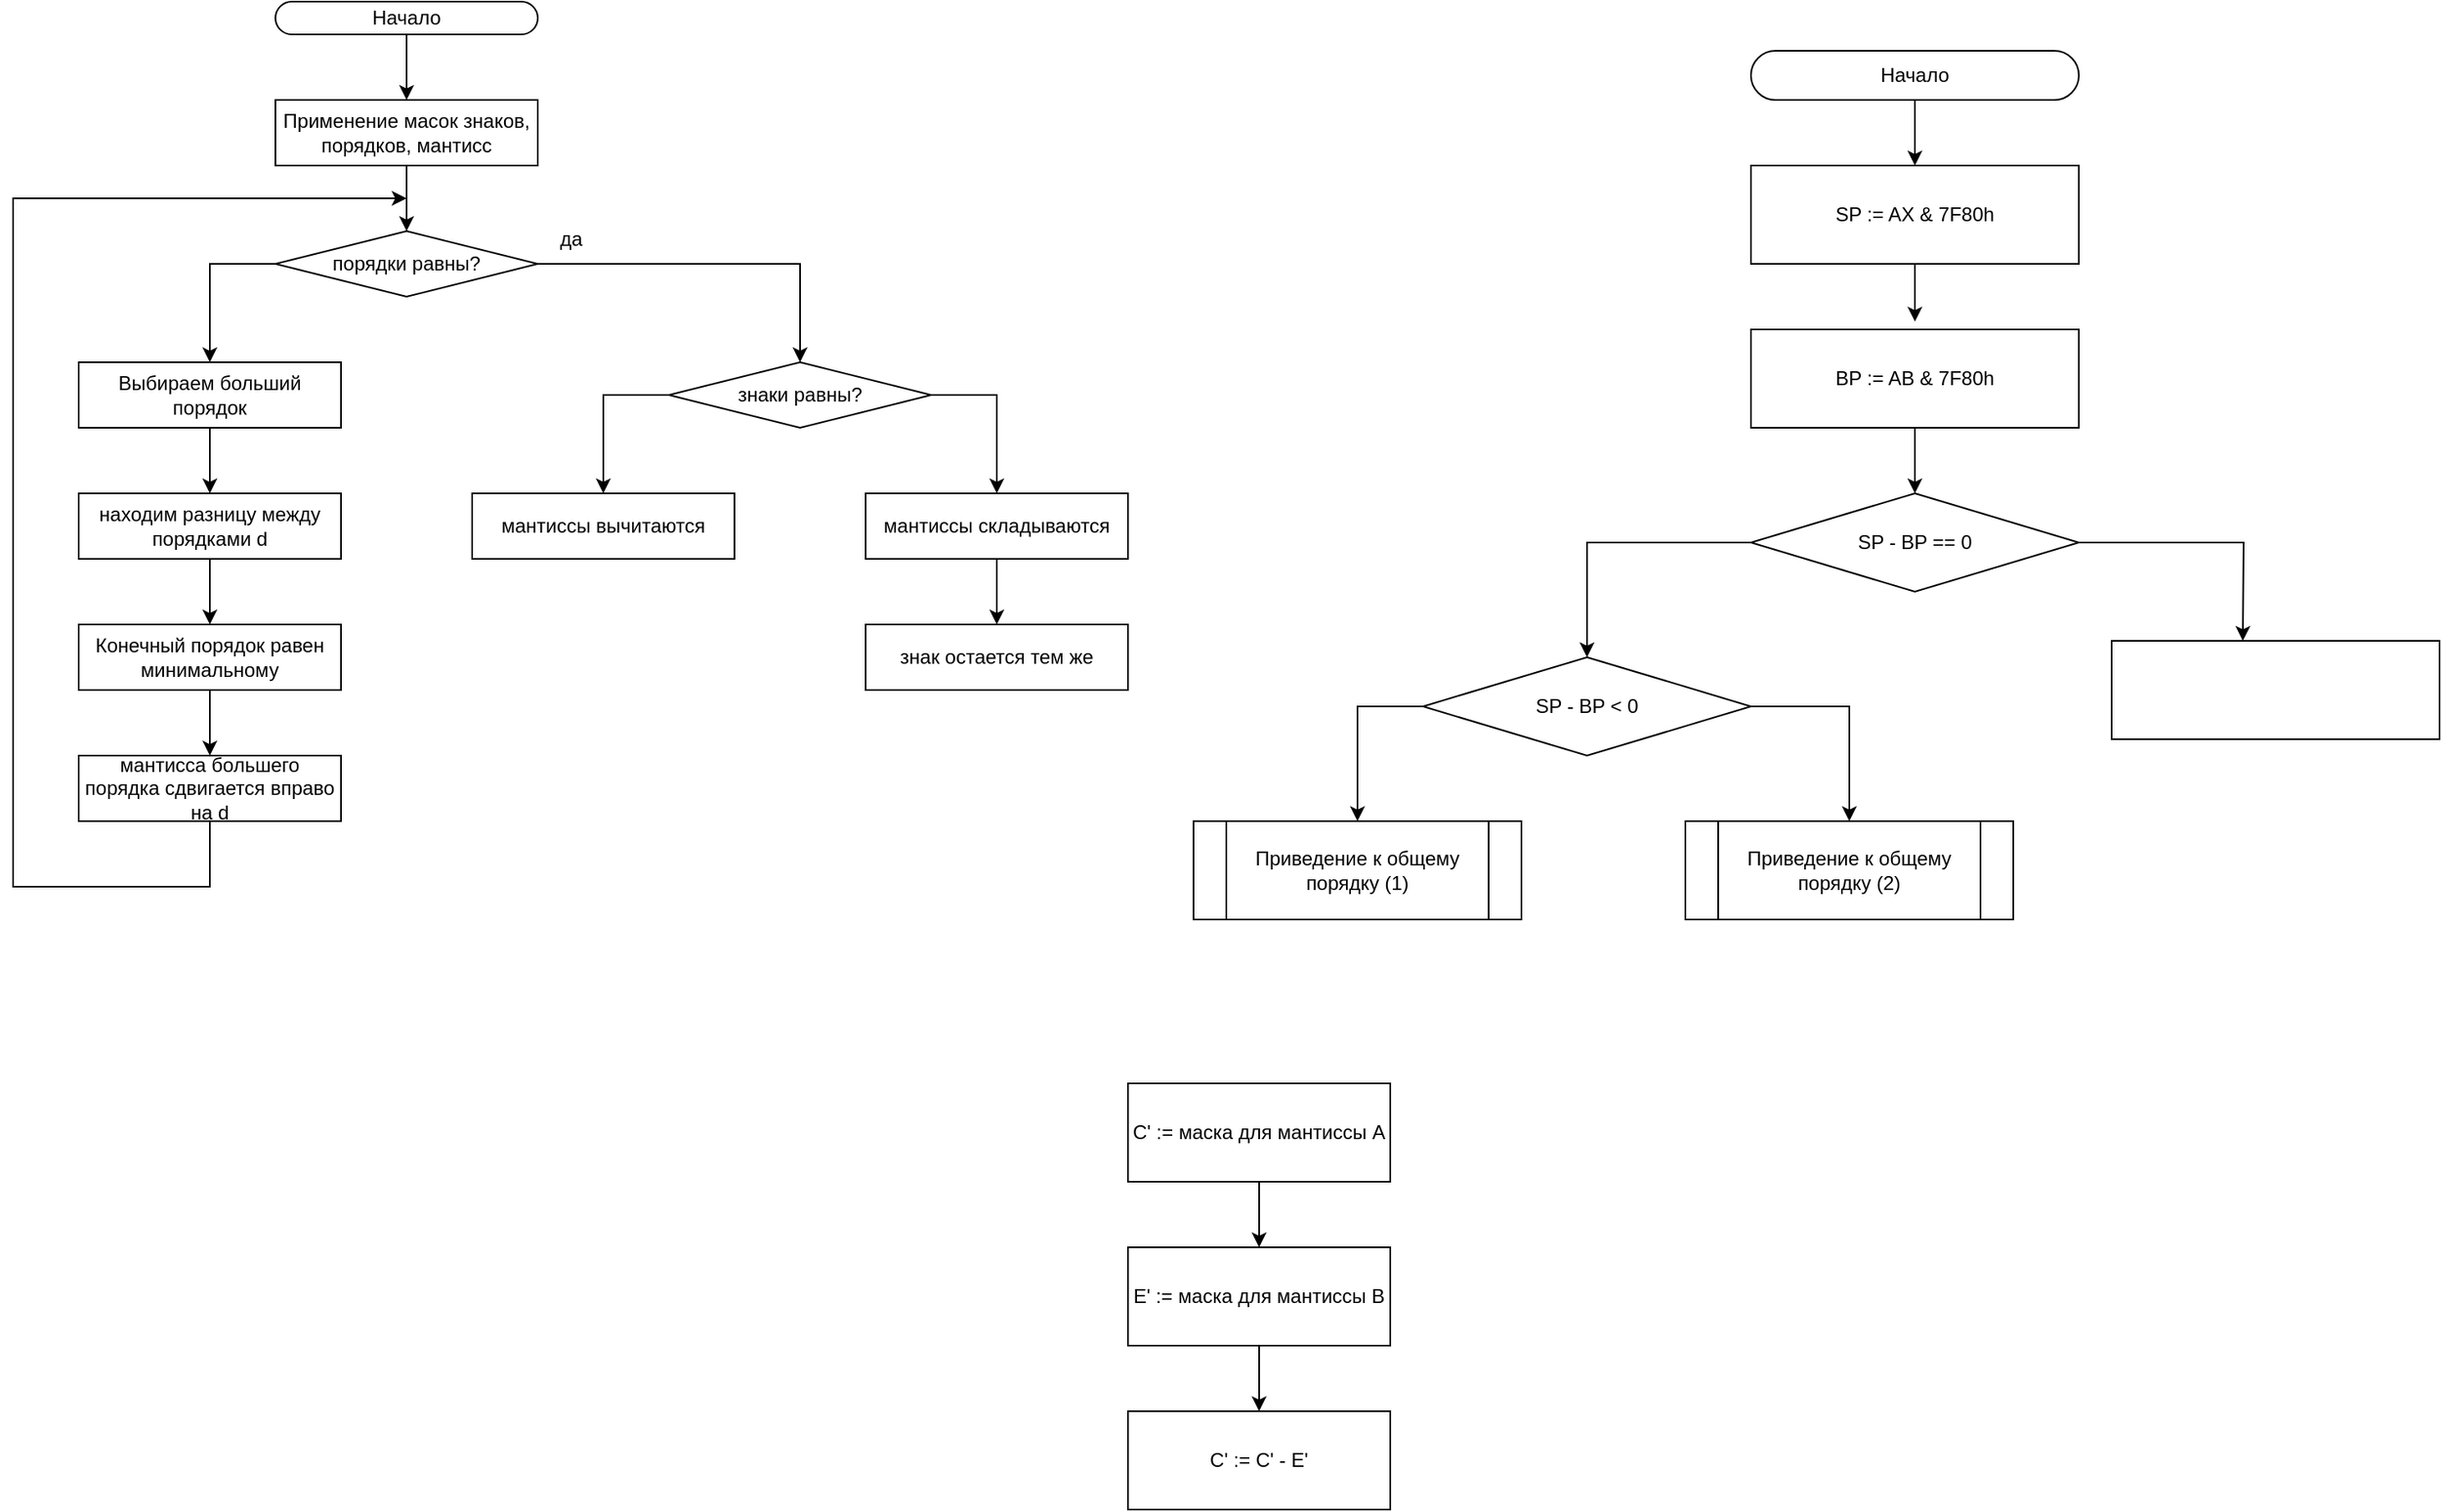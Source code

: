 <mxfile version="21.2.1" type="device">
  <diagram name="Страница 1" id="q08RRU6LAm0haxbX6bL5">
    <mxGraphModel dx="2006" dy="1795" grid="1" gridSize="10" guides="1" tooltips="1" connect="1" arrows="1" fold="1" page="1" pageScale="1" pageWidth="827" pageHeight="1169" math="0" shadow="0">
      <root>
        <mxCell id="0" />
        <mxCell id="1" parent="0" />
        <mxCell id="05Ou3zAOLIOhpcIAH8eV-54" style="edgeStyle=orthogonalEdgeStyle;rounded=0;orthogonalLoop=1;jettySize=auto;html=1;entryX=0.5;entryY=0;entryDx=0;entryDy=0;" edge="1" parent="1" source="05Ou3zAOLIOhpcIAH8eV-50" target="05Ou3zAOLIOhpcIAH8eV-51">
          <mxGeometry relative="1" as="geometry" />
        </mxCell>
        <mxCell id="05Ou3zAOLIOhpcIAH8eV-50" value="Начало" style="rounded=1;whiteSpace=wrap;html=1;arcSize=50;" vertex="1" parent="1">
          <mxGeometry x="260" y="10" width="200" height="30" as="geometry" />
        </mxCell>
        <mxCell id="05Ou3zAOLIOhpcIAH8eV-53" style="edgeStyle=orthogonalEdgeStyle;rounded=0;orthogonalLoop=1;jettySize=auto;html=1;entryX=0.5;entryY=-0.08;entryDx=0;entryDy=0;entryPerimeter=0;" edge="1" parent="1" source="05Ou3zAOLIOhpcIAH8eV-51" target="05Ou3zAOLIOhpcIAH8eV-52">
          <mxGeometry relative="1" as="geometry" />
        </mxCell>
        <mxCell id="05Ou3zAOLIOhpcIAH8eV-51" value="SP := AX &amp;amp; 7F80h" style="rounded=0;whiteSpace=wrap;html=1;" vertex="1" parent="1">
          <mxGeometry x="260" y="80" width="200" height="60" as="geometry" />
        </mxCell>
        <mxCell id="05Ou3zAOLIOhpcIAH8eV-57" style="edgeStyle=orthogonalEdgeStyle;rounded=0;orthogonalLoop=1;jettySize=auto;html=1;entryX=0.5;entryY=0;entryDx=0;entryDy=0;" edge="1" parent="1" source="05Ou3zAOLIOhpcIAH8eV-52" target="05Ou3zAOLIOhpcIAH8eV-55">
          <mxGeometry relative="1" as="geometry" />
        </mxCell>
        <mxCell id="05Ou3zAOLIOhpcIAH8eV-52" value="BP := AB &amp;amp; 7F80h" style="rounded=0;whiteSpace=wrap;html=1;" vertex="1" parent="1">
          <mxGeometry x="260" y="180" width="200" height="60" as="geometry" />
        </mxCell>
        <mxCell id="05Ou3zAOLIOhpcIAH8eV-58" style="edgeStyle=orthogonalEdgeStyle;rounded=0;orthogonalLoop=1;jettySize=auto;html=1;entryX=0.5;entryY=0;entryDx=0;entryDy=0;exitX=0;exitY=0.5;exitDx=0;exitDy=0;" edge="1" parent="1" source="05Ou3zAOLIOhpcIAH8eV-55" target="05Ou3zAOLIOhpcIAH8eV-56">
          <mxGeometry relative="1" as="geometry" />
        </mxCell>
        <mxCell id="05Ou3zAOLIOhpcIAH8eV-60" style="edgeStyle=orthogonalEdgeStyle;rounded=0;orthogonalLoop=1;jettySize=auto;html=1;entryX=0.5;entryY=0;entryDx=0;entryDy=0;exitX=1;exitY=0.5;exitDx=0;exitDy=0;" edge="1" parent="1" source="05Ou3zAOLIOhpcIAH8eV-55">
          <mxGeometry relative="1" as="geometry">
            <mxPoint x="560" y="370" as="targetPoint" />
          </mxGeometry>
        </mxCell>
        <mxCell id="05Ou3zAOLIOhpcIAH8eV-55" value="SP - BP == 0" style="rhombus;whiteSpace=wrap;html=1;" vertex="1" parent="1">
          <mxGeometry x="260" y="280" width="200" height="60" as="geometry" />
        </mxCell>
        <mxCell id="05Ou3zAOLIOhpcIAH8eV-62" style="edgeStyle=orthogonalEdgeStyle;rounded=0;orthogonalLoop=1;jettySize=auto;html=1;entryX=0.5;entryY=0;entryDx=0;entryDy=0;exitX=0;exitY=0.5;exitDx=0;exitDy=0;" edge="1" parent="1" source="05Ou3zAOLIOhpcIAH8eV-56" target="05Ou3zAOLIOhpcIAH8eV-61">
          <mxGeometry relative="1" as="geometry" />
        </mxCell>
        <mxCell id="05Ou3zAOLIOhpcIAH8eV-64" style="edgeStyle=orthogonalEdgeStyle;rounded=0;orthogonalLoop=1;jettySize=auto;html=1;exitX=1;exitY=0.5;exitDx=0;exitDy=0;" edge="1" parent="1" source="05Ou3zAOLIOhpcIAH8eV-56" target="05Ou3zAOLIOhpcIAH8eV-63">
          <mxGeometry relative="1" as="geometry" />
        </mxCell>
        <mxCell id="05Ou3zAOLIOhpcIAH8eV-56" value="SP - BP &amp;lt; 0" style="rhombus;whiteSpace=wrap;html=1;" vertex="1" parent="1">
          <mxGeometry x="60" y="380" width="200" height="60" as="geometry" />
        </mxCell>
        <mxCell id="05Ou3zAOLIOhpcIAH8eV-61" value="Приведение к общему порядку (1)" style="shape=process;whiteSpace=wrap;html=1;backgroundOutline=1;size=0.1;" vertex="1" parent="1">
          <mxGeometry x="-80" y="480" width="200" height="60" as="geometry" />
        </mxCell>
        <mxCell id="05Ou3zAOLIOhpcIAH8eV-63" value="Приведение к общему порядку (2)" style="shape=process;whiteSpace=wrap;html=1;backgroundOutline=1;size=0.1;" vertex="1" parent="1">
          <mxGeometry x="220" y="480" width="200" height="60" as="geometry" />
        </mxCell>
        <mxCell id="05Ou3zAOLIOhpcIAH8eV-65" value="&amp;nbsp;" style="rounded=0;whiteSpace=wrap;html=1;" vertex="1" parent="1">
          <mxGeometry x="480" y="370" width="200" height="60" as="geometry" />
        </mxCell>
        <mxCell id="05Ou3zAOLIOhpcIAH8eV-105" style="edgeStyle=orthogonalEdgeStyle;rounded=0;orthogonalLoop=1;jettySize=auto;html=1;" edge="1" parent="1" source="05Ou3zAOLIOhpcIAH8eV-66" target="05Ou3zAOLIOhpcIAH8eV-103">
          <mxGeometry relative="1" as="geometry" />
        </mxCell>
        <mxCell id="05Ou3zAOLIOhpcIAH8eV-66" value="Начало" style="rounded=1;whiteSpace=wrap;html=1;arcSize=50;" vertex="1" parent="1">
          <mxGeometry x="-640" y="-20" width="160" height="20" as="geometry" />
        </mxCell>
        <mxCell id="05Ou3zAOLIOhpcIAH8eV-76" style="edgeStyle=orthogonalEdgeStyle;rounded=0;orthogonalLoop=1;jettySize=auto;html=1;entryX=0.5;entryY=0;entryDx=0;entryDy=0;" edge="1" parent="1" source="05Ou3zAOLIOhpcIAH8eV-73" target="05Ou3zAOLIOhpcIAH8eV-74">
          <mxGeometry relative="1" as="geometry" />
        </mxCell>
        <mxCell id="05Ou3zAOLIOhpcIAH8eV-73" value="C&#39; := маска для мантиссы A" style="rounded=0;whiteSpace=wrap;html=1;" vertex="1" parent="1">
          <mxGeometry x="-120" y="640" width="160" height="60" as="geometry" />
        </mxCell>
        <mxCell id="05Ou3zAOLIOhpcIAH8eV-78" style="edgeStyle=orthogonalEdgeStyle;rounded=0;orthogonalLoop=1;jettySize=auto;html=1;" edge="1" parent="1" source="05Ou3zAOLIOhpcIAH8eV-74" target="05Ou3zAOLIOhpcIAH8eV-77">
          <mxGeometry relative="1" as="geometry" />
        </mxCell>
        <mxCell id="05Ou3zAOLIOhpcIAH8eV-74" value="E&#39; := маска для мантиссы B" style="rounded=0;whiteSpace=wrap;html=1;" vertex="1" parent="1">
          <mxGeometry x="-120" y="740" width="160" height="60" as="geometry" />
        </mxCell>
        <mxCell id="05Ou3zAOLIOhpcIAH8eV-77" value="C&#39; := C&#39; - E&#39;" style="rounded=0;whiteSpace=wrap;html=1;" vertex="1" parent="1">
          <mxGeometry x="-120" y="840" width="160" height="60" as="geometry" />
        </mxCell>
        <mxCell id="05Ou3zAOLIOhpcIAH8eV-92" style="edgeStyle=orthogonalEdgeStyle;rounded=0;orthogonalLoop=1;jettySize=auto;html=1;entryX=0.5;entryY=0;entryDx=0;entryDy=0;exitX=1;exitY=0.5;exitDx=0;exitDy=0;" edge="1" parent="1" source="05Ou3zAOLIOhpcIAH8eV-85" target="05Ou3zAOLIOhpcIAH8eV-87">
          <mxGeometry relative="1" as="geometry" />
        </mxCell>
        <mxCell id="05Ou3zAOLIOhpcIAH8eV-106" style="edgeStyle=orthogonalEdgeStyle;rounded=0;orthogonalLoop=1;jettySize=auto;html=1;entryX=0.5;entryY=0;entryDx=0;entryDy=0;exitX=0;exitY=0.5;exitDx=0;exitDy=0;" edge="1" parent="1" source="05Ou3zAOLIOhpcIAH8eV-85" target="05Ou3zAOLIOhpcIAH8eV-99">
          <mxGeometry relative="1" as="geometry" />
        </mxCell>
        <mxCell id="05Ou3zAOLIOhpcIAH8eV-85" value="порядки равны?" style="rhombus;whiteSpace=wrap;html=1;" vertex="1" parent="1">
          <mxGeometry x="-640" y="120" width="160" height="40" as="geometry" />
        </mxCell>
        <mxCell id="05Ou3zAOLIOhpcIAH8eV-90" style="edgeStyle=orthogonalEdgeStyle;rounded=0;orthogonalLoop=1;jettySize=auto;html=1;exitX=0;exitY=0.5;exitDx=0;exitDy=0;" edge="1" parent="1" source="05Ou3zAOLIOhpcIAH8eV-87" target="05Ou3zAOLIOhpcIAH8eV-88">
          <mxGeometry relative="1" as="geometry" />
        </mxCell>
        <mxCell id="05Ou3zAOLIOhpcIAH8eV-91" style="edgeStyle=orthogonalEdgeStyle;rounded=0;orthogonalLoop=1;jettySize=auto;html=1;entryX=0.5;entryY=0;entryDx=0;entryDy=0;exitX=1;exitY=0.5;exitDx=0;exitDy=0;" edge="1" parent="1" source="05Ou3zAOLIOhpcIAH8eV-87" target="05Ou3zAOLIOhpcIAH8eV-89">
          <mxGeometry relative="1" as="geometry">
            <mxPoint x="-230" y="220" as="sourcePoint" />
          </mxGeometry>
        </mxCell>
        <mxCell id="05Ou3zAOLIOhpcIAH8eV-87" value="знаки равны?" style="rhombus;whiteSpace=wrap;html=1;" vertex="1" parent="1">
          <mxGeometry x="-400" y="200" width="160" height="40" as="geometry" />
        </mxCell>
        <mxCell id="05Ou3zAOLIOhpcIAH8eV-88" value="мантиссы вычитаются" style="rounded=0;whiteSpace=wrap;html=1;" vertex="1" parent="1">
          <mxGeometry x="-520" y="280" width="160" height="40" as="geometry" />
        </mxCell>
        <mxCell id="05Ou3zAOLIOhpcIAH8eV-114" style="edgeStyle=orthogonalEdgeStyle;rounded=0;orthogonalLoop=1;jettySize=auto;html=1;" edge="1" parent="1" source="05Ou3zAOLIOhpcIAH8eV-89">
          <mxGeometry relative="1" as="geometry">
            <mxPoint x="-200" y="360.0" as="targetPoint" />
          </mxGeometry>
        </mxCell>
        <mxCell id="05Ou3zAOLIOhpcIAH8eV-89" value="мантиссы складываются" style="rounded=0;whiteSpace=wrap;html=1;" vertex="1" parent="1">
          <mxGeometry x="-280" y="280" width="160" height="40" as="geometry" />
        </mxCell>
        <mxCell id="05Ou3zAOLIOhpcIAH8eV-93" value="да" style="text;html=1;align=center;verticalAlign=middle;resizable=0;points=[];autosize=1;strokeColor=none;fillColor=none;" vertex="1" parent="1">
          <mxGeometry x="-480" y="110" width="40" height="30" as="geometry" />
        </mxCell>
        <mxCell id="05Ou3zAOLIOhpcIAH8eV-102" style="edgeStyle=orthogonalEdgeStyle;rounded=0;orthogonalLoop=1;jettySize=auto;html=1;entryX=0.5;entryY=0;entryDx=0;entryDy=0;" edge="1" parent="1" source="05Ou3zAOLIOhpcIAH8eV-99" target="05Ou3zAOLIOhpcIAH8eV-101">
          <mxGeometry relative="1" as="geometry" />
        </mxCell>
        <mxCell id="05Ou3zAOLIOhpcIAH8eV-99" value="Выбираем больший порядок" style="rounded=0;whiteSpace=wrap;html=1;" vertex="1" parent="1">
          <mxGeometry x="-760" y="200" width="160" height="40" as="geometry" />
        </mxCell>
        <mxCell id="05Ou3zAOLIOhpcIAH8eV-110" style="edgeStyle=orthogonalEdgeStyle;rounded=0;orthogonalLoop=1;jettySize=auto;html=1;entryX=0.5;entryY=0;entryDx=0;entryDy=0;" edge="1" parent="1" source="05Ou3zAOLIOhpcIAH8eV-101" target="05Ou3zAOLIOhpcIAH8eV-107">
          <mxGeometry relative="1" as="geometry" />
        </mxCell>
        <mxCell id="05Ou3zAOLIOhpcIAH8eV-101" value="находим разницу между порядками d" style="rounded=0;whiteSpace=wrap;html=1;" vertex="1" parent="1">
          <mxGeometry x="-760" y="280" width="160" height="40" as="geometry" />
        </mxCell>
        <mxCell id="05Ou3zAOLIOhpcIAH8eV-104" style="edgeStyle=orthogonalEdgeStyle;rounded=0;orthogonalLoop=1;jettySize=auto;html=1;entryX=0.5;entryY=0;entryDx=0;entryDy=0;" edge="1" parent="1" source="05Ou3zAOLIOhpcIAH8eV-103" target="05Ou3zAOLIOhpcIAH8eV-85">
          <mxGeometry relative="1" as="geometry" />
        </mxCell>
        <mxCell id="05Ou3zAOLIOhpcIAH8eV-103" value="Применение масок знаков, порядков, мантисс" style="rounded=0;whiteSpace=wrap;html=1;" vertex="1" parent="1">
          <mxGeometry x="-640" y="40" width="160" height="40" as="geometry" />
        </mxCell>
        <mxCell id="05Ou3zAOLIOhpcIAH8eV-112" style="edgeStyle=orthogonalEdgeStyle;rounded=0;orthogonalLoop=1;jettySize=auto;html=1;entryX=0.5;entryY=0;entryDx=0;entryDy=0;" edge="1" parent="1" source="05Ou3zAOLIOhpcIAH8eV-107" target="05Ou3zAOLIOhpcIAH8eV-111">
          <mxGeometry relative="1" as="geometry" />
        </mxCell>
        <mxCell id="05Ou3zAOLIOhpcIAH8eV-107" value="Конечный порядок равен минимальному" style="rounded=0;whiteSpace=wrap;html=1;" vertex="1" parent="1">
          <mxGeometry x="-760" y="360" width="160" height="40" as="geometry" />
        </mxCell>
        <mxCell id="05Ou3zAOLIOhpcIAH8eV-113" style="edgeStyle=orthogonalEdgeStyle;rounded=0;orthogonalLoop=1;jettySize=auto;html=1;" edge="1" parent="1" source="05Ou3zAOLIOhpcIAH8eV-111">
          <mxGeometry relative="1" as="geometry">
            <mxPoint x="-560" y="100" as="targetPoint" />
            <Array as="points">
              <mxPoint x="-680" y="520" />
              <mxPoint x="-800" y="520" />
              <mxPoint x="-800" y="100" />
              <mxPoint x="-560" y="100" />
            </Array>
          </mxGeometry>
        </mxCell>
        <mxCell id="05Ou3zAOLIOhpcIAH8eV-111" value="мантисса большего порядка сдвигается вправо на d" style="rounded=0;whiteSpace=wrap;html=1;" vertex="1" parent="1">
          <mxGeometry x="-760" y="440" width="160" height="40" as="geometry" />
        </mxCell>
        <mxCell id="05Ou3zAOLIOhpcIAH8eV-115" value="знак остается тем же" style="rounded=0;whiteSpace=wrap;html=1;" vertex="1" parent="1">
          <mxGeometry x="-280" y="360" width="160" height="40" as="geometry" />
        </mxCell>
      </root>
    </mxGraphModel>
  </diagram>
</mxfile>
